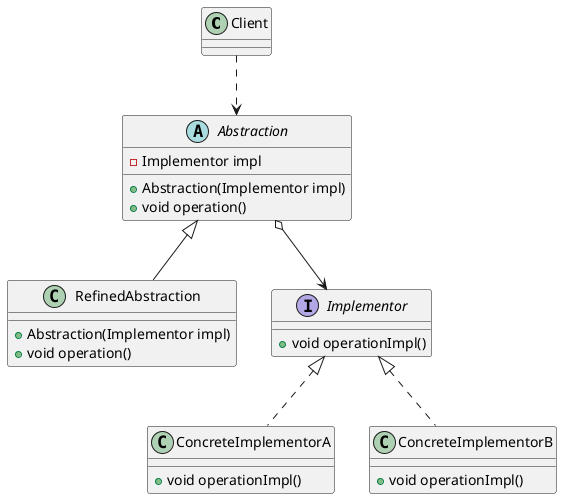 @startuml
'https://plantuml.com/class-diagram

class Client {}

Client ..> Abstraction

abstract class Abstraction{
 - Implementor impl
 + Abstraction(Implementor impl)
 + void operation()
}

class RefinedAbstraction extends Abstraction{
   + Abstraction(Implementor impl)
   + void operation()
}

interface Implementor{
 + void operationImpl()
}

class ConcreteImplementorA implements Implementor{
  + void operationImpl()
}

class ConcreteImplementorB implements Implementor{
  + void operationImpl()
}

Abstraction o--> Implementor



@enduml